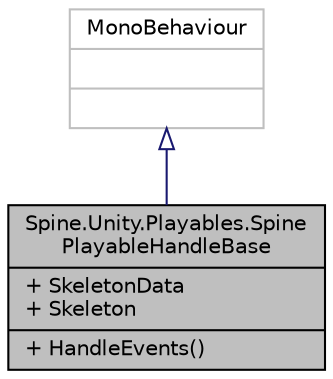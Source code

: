 digraph "Spine.Unity.Playables.SpinePlayableHandleBase"
{
 // LATEX_PDF_SIZE
  edge [fontname="Helvetica",fontsize="10",labelfontname="Helvetica",labelfontsize="10"];
  node [fontname="Helvetica",fontsize="10",shape=record];
  Node1 [label="{Spine.Unity.Playables.Spine\lPlayableHandleBase\n|+ SkeletonData\l+ Skeleton\l|+ HandleEvents()\l}",height=0.2,width=0.4,color="black", fillcolor="grey75", style="filled", fontcolor="black",tooltip="Base class for Spine Playable Handle components, commonly for integrating with UnityEngine Timeline."];
  Node2 -> Node1 [dir="back",color="midnightblue",fontsize="10",style="solid",arrowtail="onormal",fontname="Helvetica"];
  Node2 [label="{MonoBehaviour\n||}",height=0.2,width=0.4,color="grey75", fillcolor="white", style="filled",tooltip=" "];
}
